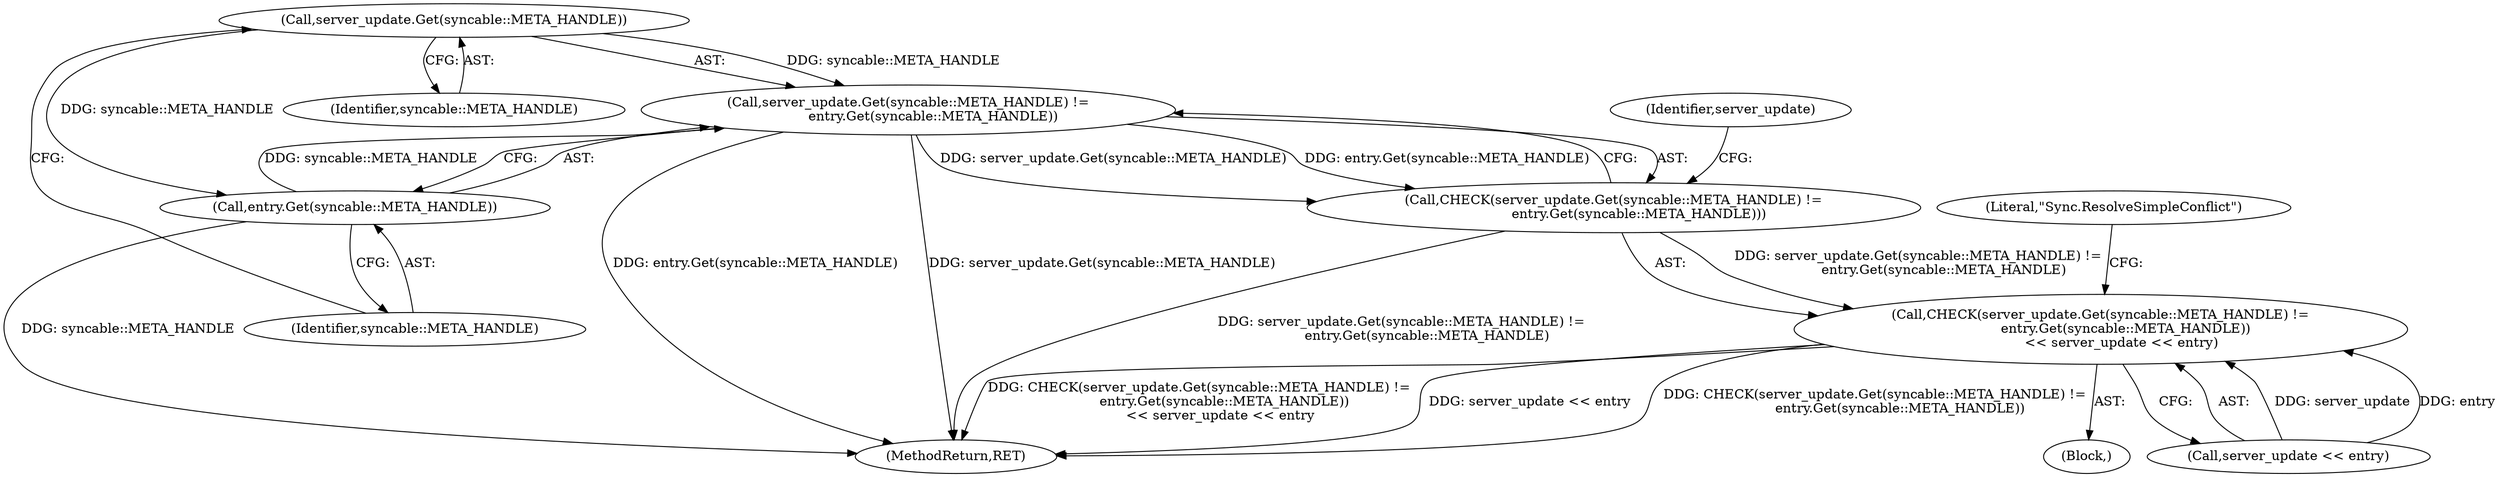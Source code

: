 digraph "0_Chrome_fcd3a7a671ecf2d5f46ea34787d27507a914d2f5_5@API" {
"1000504" [label="(Call,server_update.Get(syncable::META_HANDLE))"];
"1000503" [label="(Call,server_update.Get(syncable::META_HANDLE) !=\n            entry.Get(syncable::META_HANDLE))"];
"1000502" [label="(Call,CHECK(server_update.Get(syncable::META_HANDLE) !=\n            entry.Get(syncable::META_HANDLE)))"];
"1000501" [label="(Call,CHECK(server_update.Get(syncable::META_HANDLE) !=\n            entry.Get(syncable::META_HANDLE))\n          << server_update << entry)"];
"1000506" [label="(Call,entry.Get(syncable::META_HANDLE))"];
"1000506" [label="(Call,entry.Get(syncable::META_HANDLE))"];
"1000503" [label="(Call,server_update.Get(syncable::META_HANDLE) !=\n            entry.Get(syncable::META_HANDLE))"];
"1000504" [label="(Call,server_update.Get(syncable::META_HANDLE))"];
"1000507" [label="(Identifier,syncable::META_HANDLE)"];
"1000505" [label="(Identifier,syncable::META_HANDLE)"];
"1000517" [label="(MethodReturn,RET)"];
"1000501" [label="(Call,CHECK(server_update.Get(syncable::META_HANDLE) !=\n            entry.Get(syncable::META_HANDLE))\n          << server_update << entry)"];
"1000508" [label="(Call,server_update << entry)"];
"1000502" [label="(Call,CHECK(server_update.Get(syncable::META_HANDLE) !=\n            entry.Get(syncable::META_HANDLE)))"];
"1000509" [label="(Identifier,server_update)"];
"1000512" [label="(Literal,\"Sync.ResolveSimpleConflict\")"];
"1000493" [label="(Block,)"];
"1000504" -> "1000503"  [label="AST: "];
"1000504" -> "1000505"  [label="CFG: "];
"1000505" -> "1000504"  [label="AST: "];
"1000507" -> "1000504"  [label="CFG: "];
"1000504" -> "1000503"  [label="DDG: syncable::META_HANDLE"];
"1000504" -> "1000506"  [label="DDG: syncable::META_HANDLE"];
"1000503" -> "1000502"  [label="AST: "];
"1000503" -> "1000506"  [label="CFG: "];
"1000506" -> "1000503"  [label="AST: "];
"1000502" -> "1000503"  [label="CFG: "];
"1000503" -> "1000517"  [label="DDG: entry.Get(syncable::META_HANDLE)"];
"1000503" -> "1000517"  [label="DDG: server_update.Get(syncable::META_HANDLE)"];
"1000503" -> "1000502"  [label="DDG: server_update.Get(syncable::META_HANDLE)"];
"1000503" -> "1000502"  [label="DDG: entry.Get(syncable::META_HANDLE)"];
"1000506" -> "1000503"  [label="DDG: syncable::META_HANDLE"];
"1000502" -> "1000501"  [label="AST: "];
"1000509" -> "1000502"  [label="CFG: "];
"1000502" -> "1000517"  [label="DDG: server_update.Get(syncable::META_HANDLE) !=\n            entry.Get(syncable::META_HANDLE)"];
"1000502" -> "1000501"  [label="DDG: server_update.Get(syncable::META_HANDLE) !=\n            entry.Get(syncable::META_HANDLE)"];
"1000501" -> "1000493"  [label="AST: "];
"1000501" -> "1000508"  [label="CFG: "];
"1000508" -> "1000501"  [label="AST: "];
"1000512" -> "1000501"  [label="CFG: "];
"1000501" -> "1000517"  [label="DDG: CHECK(server_update.Get(syncable::META_HANDLE) !=\n            entry.Get(syncable::META_HANDLE))"];
"1000501" -> "1000517"  [label="DDG: CHECK(server_update.Get(syncable::META_HANDLE) !=\n            entry.Get(syncable::META_HANDLE))\n          << server_update << entry"];
"1000501" -> "1000517"  [label="DDG: server_update << entry"];
"1000508" -> "1000501"  [label="DDG: server_update"];
"1000508" -> "1000501"  [label="DDG: entry"];
"1000506" -> "1000507"  [label="CFG: "];
"1000507" -> "1000506"  [label="AST: "];
"1000506" -> "1000517"  [label="DDG: syncable::META_HANDLE"];
}
